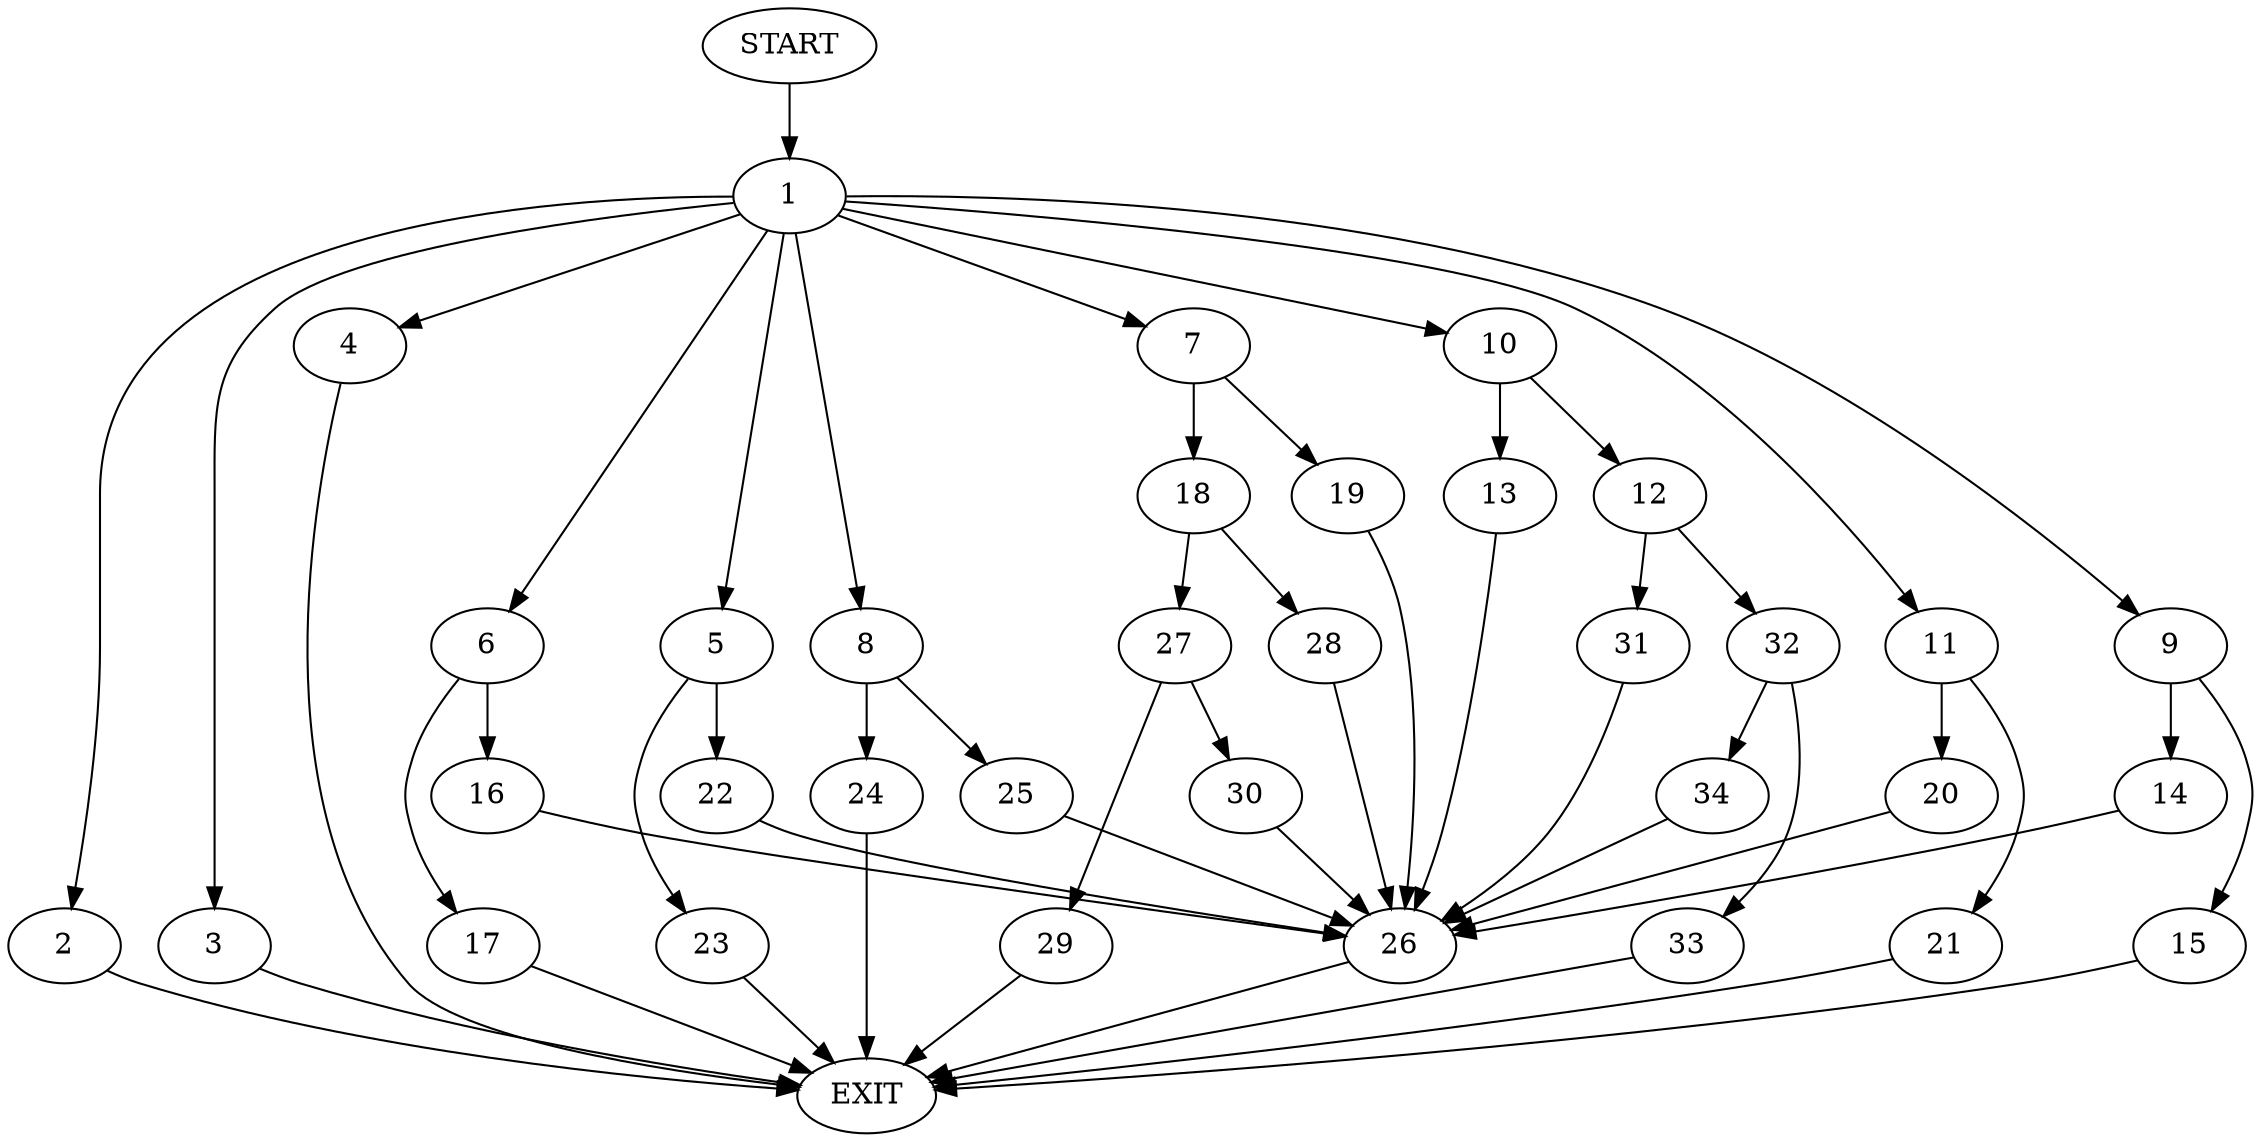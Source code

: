 digraph {
0 [label="START"]
35 [label="EXIT"]
0 -> 1
1 -> 2
1 -> 3
1 -> 4
1 -> 5
1 -> 6
1 -> 7
1 -> 8
1 -> 9
1 -> 10
1 -> 11
10 -> 12
10 -> 13
9 -> 14
9 -> 15
6 -> 16
6 -> 17
2 -> 35
7 -> 18
7 -> 19
3 -> 35
4 -> 35
11 -> 20
11 -> 21
5 -> 22
5 -> 23
8 -> 24
8 -> 25
19 -> 26
18 -> 27
18 -> 28
26 -> 35
27 -> 29
27 -> 30
28 -> 26
29 -> 35
30 -> 26
12 -> 31
12 -> 32
13 -> 26
32 -> 33
32 -> 34
31 -> 26
33 -> 35
34 -> 26
22 -> 26
23 -> 35
20 -> 26
21 -> 35
16 -> 26
17 -> 35
25 -> 26
24 -> 35
15 -> 35
14 -> 26
}
